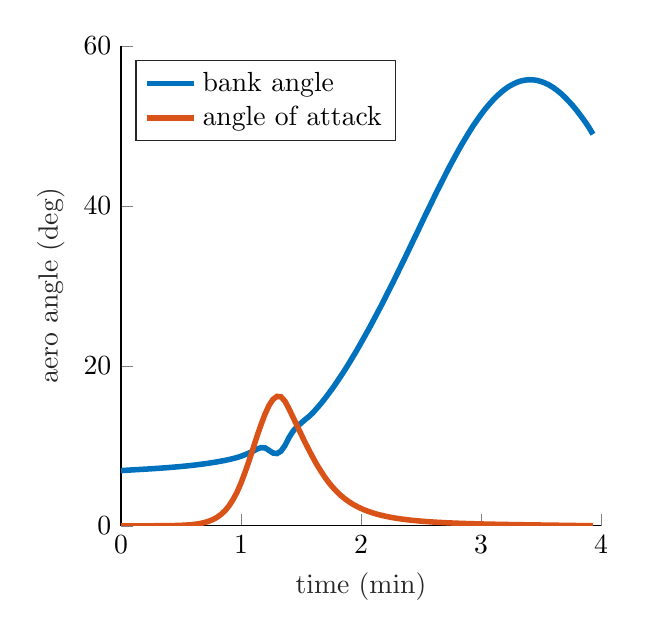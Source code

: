 % This file was created by matlab2tikz.
%
%The latest updates can be retrieved from
%  http://www.mathworks.com/matlabcentral/fileexchange/22022-matlab2tikz-matlab2tikz
%where you can also make suggestions and rate matlab2tikz.
%
\definecolor{mycolor1}{rgb}{0.0,0.447,0.741}%
\definecolor{mycolor2}{rgb}{0.85,0.325,0.098}%
%
\begin{tikzpicture}

\begin{axis}[%
width=2.4in,
height=2.4in,
at={(1.011in,0.642in)},
scale only axis,
xmin=0,
xmax=4,
xlabel style={font=\color{white!15!black}},
xlabel={time (min)},
ymin=0,
ymax=60,
ylabel style={font=\color{white!15!black}},
ylabel={aero angle (deg)},
axis background/.style={fill=white},
axis x line*=bottom,
axis y line*=left,
legend style={at={(0.03,0.97)}, anchor=north west, legend cell align=left, align=left, draw=white!15!black}
]
\addplot [color=mycolor1, line width=2.0pt]
  table[row sep=crcr]{%
0	6.899\\
0.033	6.932\\
0.067	6.963\\
0.1	6.993\\
0.133	7.022\\
0.167	7.051\\
0.2	7.081\\
0.233	7.111\\
0.267	7.143\\
0.3	7.176\\
0.333	7.211\\
0.367	7.248\\
0.4	7.286\\
0.433	7.327\\
0.467	7.37\\
0.5	7.416\\
0.533	7.464\\
0.567	7.516\\
0.6	7.571\\
0.633	7.63\\
0.667	7.693\\
0.7	7.76\\
0.733	7.832\\
0.767	7.909\\
0.8	7.992\\
0.833	8.082\\
0.867	8.179\\
0.9	8.285\\
0.933	8.404\\
0.967	8.538\\
1	8.695\\
1.033	8.886\\
1.067	9.101\\
1.1	9.314\\
1.133	9.597\\
1.167	9.762\\
1.2	9.751\\
1.233	9.432\\
1.267	9.096\\
1.3	9.034\\
1.333	9.332\\
1.367	10.058\\
1.4	11.033\\
1.433	11.818\\
1.467	12.393\\
1.5	12.832\\
1.533	13.265\\
1.567	13.672\\
1.6	14.15\\
1.633	14.707\\
1.667	15.298\\
1.7	15.924\\
1.733	16.584\\
1.767	17.276\\
1.8	17.997\\
1.833	18.745\\
1.867	19.522\\
1.9	20.321\\
1.933	21.144\\
1.967	21.993\\
2	22.864\\
2.033	23.753\\
2.067	24.66\\
2.1	25.586\\
2.133	26.528\\
2.167	27.486\\
2.2	28.46\\
2.233	29.448\\
2.267	30.449\\
2.3	31.462\\
2.333	32.485\\
2.367	33.516\\
2.4	34.555\\
2.433	35.597\\
2.467	36.642\\
2.5	37.687\\
2.533	38.729\\
2.567	39.765\\
2.6	40.793\\
2.633	41.81\\
2.667	42.813\\
2.7	43.798\\
2.733	44.763\\
2.767	45.705\\
2.8	46.621\\
2.833	47.508\\
2.867	48.362\\
2.9	49.182\\
2.933	49.965\\
2.967	50.707\\
3	51.406\\
3.033	52.06\\
3.067	52.667\\
3.1	53.225\\
3.133	53.731\\
3.167	54.184\\
3.2	54.582\\
3.233	54.924\\
3.267	55.209\\
3.3	55.436\\
3.333	55.603\\
3.367	55.711\\
3.4	55.759\\
3.433	55.747\\
3.467	55.675\\
3.5	55.544\\
3.533	55.353\\
3.567	55.105\\
3.6	54.8\\
3.633	54.439\\
3.667	54.025\\
3.7	53.558\\
3.733	53.042\\
3.767	52.478\\
3.8	51.868\\
3.833	51.215\\
3.867	50.519\\
3.9	49.773\\
3.933	48.948\\
};
\addlegendentry{bank angle}

\addplot [color=mycolor2, line width=2.0pt]
  table[row sep=crcr]{%
0	0.0\\
0.033	0.0\\
0.067	0.0\\
0.1	0.001\\
0.133	0.001\\
0.167	0.002\\
0.2	0.002\\
0.233	0.003\\
0.267	0.005\\
0.3	0.007\\
0.333	0.01\\
0.367	0.015\\
0.4	0.021\\
0.433	0.03\\
0.467	0.043\\
0.5	0.06\\
0.533	0.085\\
0.567	0.118\\
0.6	0.164\\
0.633	0.227\\
0.667	0.313\\
0.7	0.428\\
0.733	0.583\\
0.767	0.789\\
0.8	1.063\\
0.833	1.423\\
0.867	1.892\\
0.9	2.495\\
0.933	3.26\\
0.967	4.209\\
1	5.35\\
1.033	6.67\\
1.067	8.127\\
1.1	9.662\\
1.133	11.187\\
1.167	12.647\\
1.2	13.955\\
1.233	15.042\\
1.267	15.807\\
1.3	16.18\\
1.333	16.123\\
1.367	15.557\\
1.4	14.621\\
1.433	13.583\\
1.467	12.524\\
1.5	11.474\\
1.533	10.443\\
1.567	9.454\\
1.6	8.509\\
1.633	7.619\\
1.667	6.798\\
1.7	6.049\\
1.733	5.375\\
1.767	4.774\\
1.8	4.242\\
1.833	3.774\\
1.867	3.363\\
1.9	3.003\\
1.933	2.687\\
1.967	2.411\\
2	2.169\\
2.033	1.955\\
2.067	1.768\\
2.1	1.602\\
2.133	1.455\\
2.167	1.325\\
2.2	1.209\\
2.233	1.106\\
2.267	1.013\\
2.3	0.931\\
2.333	0.857\\
2.367	0.791\\
2.4	0.731\\
2.433	0.677\\
2.467	0.628\\
2.5	0.584\\
2.533	0.544\\
2.567	0.507\\
2.6	0.474\\
2.633	0.443\\
2.667	0.416\\
2.7	0.39\\
2.733	0.367\\
2.767	0.345\\
2.8	0.325\\
2.833	0.307\\
2.867	0.29\\
2.9	0.274\\
2.933	0.259\\
2.967	0.246\\
3	0.233\\
3.033	0.221\\
3.067	0.209\\
3.1	0.198\\
3.133	0.188\\
3.167	0.178\\
3.2	0.169\\
3.233	0.16\\
3.267	0.152\\
3.3	0.143\\
3.333	0.136\\
3.367	0.128\\
3.4	0.12\\
3.433	0.113\\
3.467	0.106\\
3.5	0.099\\
3.533	0.092\\
3.567	0.085\\
3.6	0.078\\
3.633	0.071\\
3.667	0.064\\
3.7	0.057\\
3.733	0.05\\
3.767	0.043\\
3.8	0.035\\
3.833	0.028\\
3.867	0.02\\
3.9	0.012\\
3.933	0.004\\
};
\addlegendentry{angle of attack}

\end{axis}
\end{tikzpicture}%